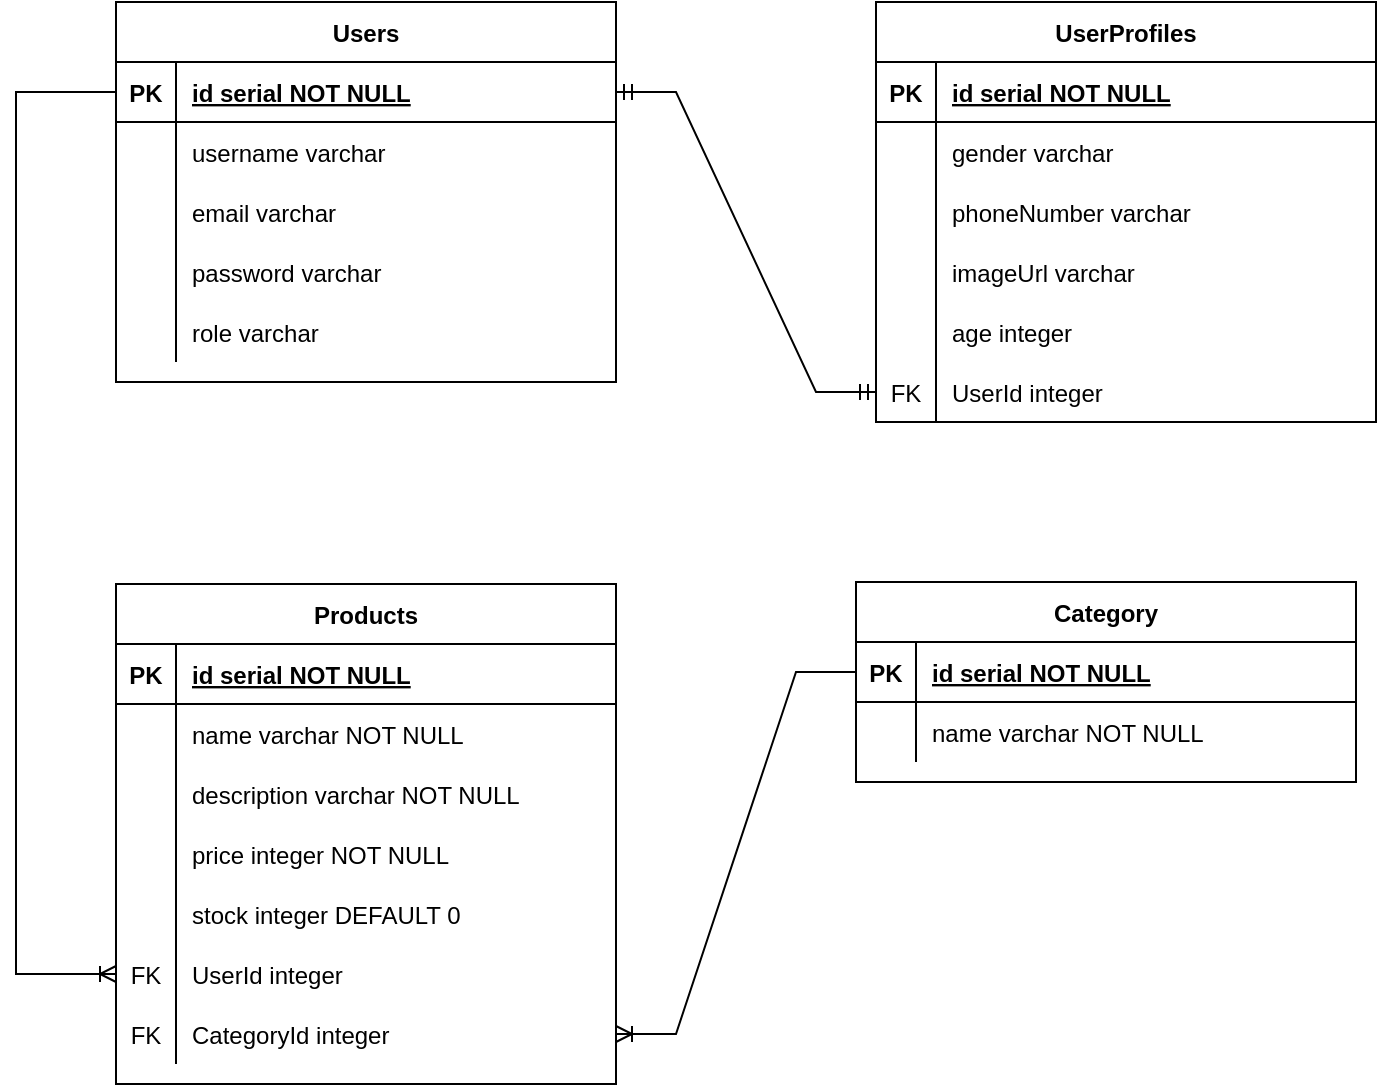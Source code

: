 <mxfile version="20.3.0" type="device"><diagram id="R2lEEEUBdFMjLlhIrx00" name="Page-1"><mxGraphModel dx="1554" dy="766" grid="1" gridSize="10" guides="1" tooltips="1" connect="1" arrows="1" fold="1" page="1" pageScale="1" pageWidth="850" pageHeight="1100" math="0" shadow="0" extFonts="Permanent Marker^https://fonts.googleapis.com/css?family=Permanent+Marker"><root><mxCell id="0"/><mxCell id="1" parent="0"/><mxCell id="C-vyLk0tnHw3VtMMgP7b-23" value="Users" style="shape=table;startSize=30;container=1;collapsible=1;childLayout=tableLayout;fixedRows=1;rowLines=0;fontStyle=1;align=center;resizeLast=1;" parent="1" vertex="1"><mxGeometry x="120" y="120" width="250" height="190" as="geometry"/></mxCell><mxCell id="C-vyLk0tnHw3VtMMgP7b-24" value="" style="shape=partialRectangle;collapsible=0;dropTarget=0;pointerEvents=0;fillColor=none;points=[[0,0.5],[1,0.5]];portConstraint=eastwest;top=0;left=0;right=0;bottom=1;" parent="C-vyLk0tnHw3VtMMgP7b-23" vertex="1"><mxGeometry y="30" width="250" height="30" as="geometry"/></mxCell><mxCell id="C-vyLk0tnHw3VtMMgP7b-25" value="PK" style="shape=partialRectangle;overflow=hidden;connectable=0;fillColor=none;top=0;left=0;bottom=0;right=0;fontStyle=1;" parent="C-vyLk0tnHw3VtMMgP7b-24" vertex="1"><mxGeometry width="30" height="30" as="geometry"><mxRectangle width="30" height="30" as="alternateBounds"/></mxGeometry></mxCell><mxCell id="C-vyLk0tnHw3VtMMgP7b-26" value="id serial NOT NULL " style="shape=partialRectangle;overflow=hidden;connectable=0;fillColor=none;top=0;left=0;bottom=0;right=0;align=left;spacingLeft=6;fontStyle=5;" parent="C-vyLk0tnHw3VtMMgP7b-24" vertex="1"><mxGeometry x="30" width="220" height="30" as="geometry"><mxRectangle width="220" height="30" as="alternateBounds"/></mxGeometry></mxCell><mxCell id="C-vyLk0tnHw3VtMMgP7b-27" value="" style="shape=partialRectangle;collapsible=0;dropTarget=0;pointerEvents=0;fillColor=none;points=[[0,0.5],[1,0.5]];portConstraint=eastwest;top=0;left=0;right=0;bottom=0;" parent="C-vyLk0tnHw3VtMMgP7b-23" vertex="1"><mxGeometry y="60" width="250" height="30" as="geometry"/></mxCell><mxCell id="C-vyLk0tnHw3VtMMgP7b-28" value="" style="shape=partialRectangle;overflow=hidden;connectable=0;fillColor=none;top=0;left=0;bottom=0;right=0;" parent="C-vyLk0tnHw3VtMMgP7b-27" vertex="1"><mxGeometry width="30" height="30" as="geometry"><mxRectangle width="30" height="30" as="alternateBounds"/></mxGeometry></mxCell><mxCell id="C-vyLk0tnHw3VtMMgP7b-29" value="username varchar" style="shape=partialRectangle;overflow=hidden;connectable=0;fillColor=none;top=0;left=0;bottom=0;right=0;align=left;spacingLeft=6;" parent="C-vyLk0tnHw3VtMMgP7b-27" vertex="1"><mxGeometry x="30" width="220" height="30" as="geometry"><mxRectangle width="220" height="30" as="alternateBounds"/></mxGeometry></mxCell><mxCell id="-gdocYgH8SQRp1aRCTGm-1" value="" style="shape=partialRectangle;collapsible=0;dropTarget=0;pointerEvents=0;fillColor=none;points=[[0,0.5],[1,0.5]];portConstraint=eastwest;top=0;left=0;right=0;bottom=0;" parent="C-vyLk0tnHw3VtMMgP7b-23" vertex="1"><mxGeometry y="90" width="250" height="30" as="geometry"/></mxCell><mxCell id="-gdocYgH8SQRp1aRCTGm-2" value="" style="shape=partialRectangle;overflow=hidden;connectable=0;fillColor=none;top=0;left=0;bottom=0;right=0;" parent="-gdocYgH8SQRp1aRCTGm-1" vertex="1"><mxGeometry width="30" height="30" as="geometry"><mxRectangle width="30" height="30" as="alternateBounds"/></mxGeometry></mxCell><mxCell id="-gdocYgH8SQRp1aRCTGm-3" value="email varchar" style="shape=partialRectangle;overflow=hidden;connectable=0;fillColor=none;top=0;left=0;bottom=0;right=0;align=left;spacingLeft=6;" parent="-gdocYgH8SQRp1aRCTGm-1" vertex="1"><mxGeometry x="30" width="220" height="30" as="geometry"><mxRectangle width="220" height="30" as="alternateBounds"/></mxGeometry></mxCell><mxCell id="-gdocYgH8SQRp1aRCTGm-4" value="" style="shape=partialRectangle;collapsible=0;dropTarget=0;pointerEvents=0;fillColor=none;points=[[0,0.5],[1,0.5]];portConstraint=eastwest;top=0;left=0;right=0;bottom=0;" parent="C-vyLk0tnHw3VtMMgP7b-23" vertex="1"><mxGeometry y="120" width="250" height="30" as="geometry"/></mxCell><mxCell id="-gdocYgH8SQRp1aRCTGm-5" value="" style="shape=partialRectangle;overflow=hidden;connectable=0;fillColor=none;top=0;left=0;bottom=0;right=0;" parent="-gdocYgH8SQRp1aRCTGm-4" vertex="1"><mxGeometry width="30" height="30" as="geometry"><mxRectangle width="30" height="30" as="alternateBounds"/></mxGeometry></mxCell><mxCell id="-gdocYgH8SQRp1aRCTGm-6" value="password varchar" style="shape=partialRectangle;overflow=hidden;connectable=0;fillColor=none;top=0;left=0;bottom=0;right=0;align=left;spacingLeft=6;" parent="-gdocYgH8SQRp1aRCTGm-4" vertex="1"><mxGeometry x="30" width="220" height="30" as="geometry"><mxRectangle width="220" height="30" as="alternateBounds"/></mxGeometry></mxCell><mxCell id="-gdocYgH8SQRp1aRCTGm-7" value="" style="shape=partialRectangle;collapsible=0;dropTarget=0;pointerEvents=0;fillColor=none;points=[[0,0.5],[1,0.5]];portConstraint=eastwest;top=0;left=0;right=0;bottom=0;" parent="C-vyLk0tnHw3VtMMgP7b-23" vertex="1"><mxGeometry y="150" width="250" height="30" as="geometry"/></mxCell><mxCell id="-gdocYgH8SQRp1aRCTGm-8" value="" style="shape=partialRectangle;overflow=hidden;connectable=0;fillColor=none;top=0;left=0;bottom=0;right=0;" parent="-gdocYgH8SQRp1aRCTGm-7" vertex="1"><mxGeometry width="30" height="30" as="geometry"><mxRectangle width="30" height="30" as="alternateBounds"/></mxGeometry></mxCell><mxCell id="-gdocYgH8SQRp1aRCTGm-9" value="role varchar" style="shape=partialRectangle;overflow=hidden;connectable=0;fillColor=none;top=0;left=0;bottom=0;right=0;align=left;spacingLeft=6;" parent="-gdocYgH8SQRp1aRCTGm-7" vertex="1"><mxGeometry x="30" width="220" height="30" as="geometry"><mxRectangle width="220" height="30" as="alternateBounds"/></mxGeometry></mxCell><mxCell id="-gdocYgH8SQRp1aRCTGm-10" value="UserProfiles" style="shape=table;startSize=30;container=1;collapsible=1;childLayout=tableLayout;fixedRows=1;rowLines=0;fontStyle=1;align=center;resizeLast=1;" parent="1" vertex="1"><mxGeometry x="500" y="120" width="250" height="210" as="geometry"/></mxCell><mxCell id="-gdocYgH8SQRp1aRCTGm-11" value="" style="shape=partialRectangle;collapsible=0;dropTarget=0;pointerEvents=0;fillColor=none;points=[[0,0.5],[1,0.5]];portConstraint=eastwest;top=0;left=0;right=0;bottom=1;" parent="-gdocYgH8SQRp1aRCTGm-10" vertex="1"><mxGeometry y="30" width="250" height="30" as="geometry"/></mxCell><mxCell id="-gdocYgH8SQRp1aRCTGm-12" value="PK" style="shape=partialRectangle;overflow=hidden;connectable=0;fillColor=none;top=0;left=0;bottom=0;right=0;fontStyle=1;" parent="-gdocYgH8SQRp1aRCTGm-11" vertex="1"><mxGeometry width="30" height="30" as="geometry"><mxRectangle width="30" height="30" as="alternateBounds"/></mxGeometry></mxCell><mxCell id="-gdocYgH8SQRp1aRCTGm-13" value="id serial NOT NULL " style="shape=partialRectangle;overflow=hidden;connectable=0;fillColor=none;top=0;left=0;bottom=0;right=0;align=left;spacingLeft=6;fontStyle=5;" parent="-gdocYgH8SQRp1aRCTGm-11" vertex="1"><mxGeometry x="30" width="220" height="30" as="geometry"><mxRectangle width="220" height="30" as="alternateBounds"/></mxGeometry></mxCell><mxCell id="-gdocYgH8SQRp1aRCTGm-14" value="" style="shape=partialRectangle;collapsible=0;dropTarget=0;pointerEvents=0;fillColor=none;points=[[0,0.5],[1,0.5]];portConstraint=eastwest;top=0;left=0;right=0;bottom=0;" parent="-gdocYgH8SQRp1aRCTGm-10" vertex="1"><mxGeometry y="60" width="250" height="30" as="geometry"/></mxCell><mxCell id="-gdocYgH8SQRp1aRCTGm-15" value="" style="shape=partialRectangle;overflow=hidden;connectable=0;fillColor=none;top=0;left=0;bottom=0;right=0;" parent="-gdocYgH8SQRp1aRCTGm-14" vertex="1"><mxGeometry width="30" height="30" as="geometry"><mxRectangle width="30" height="30" as="alternateBounds"/></mxGeometry></mxCell><mxCell id="-gdocYgH8SQRp1aRCTGm-16" value="gender varchar" style="shape=partialRectangle;overflow=hidden;connectable=0;fillColor=none;top=0;left=0;bottom=0;right=0;align=left;spacingLeft=6;" parent="-gdocYgH8SQRp1aRCTGm-14" vertex="1"><mxGeometry x="30" width="220" height="30" as="geometry"><mxRectangle width="220" height="30" as="alternateBounds"/></mxGeometry></mxCell><mxCell id="-gdocYgH8SQRp1aRCTGm-17" value="" style="shape=partialRectangle;collapsible=0;dropTarget=0;pointerEvents=0;fillColor=none;points=[[0,0.5],[1,0.5]];portConstraint=eastwest;top=0;left=0;right=0;bottom=0;" parent="-gdocYgH8SQRp1aRCTGm-10" vertex="1"><mxGeometry y="90" width="250" height="30" as="geometry"/></mxCell><mxCell id="-gdocYgH8SQRp1aRCTGm-18" value="" style="shape=partialRectangle;overflow=hidden;connectable=0;fillColor=none;top=0;left=0;bottom=0;right=0;" parent="-gdocYgH8SQRp1aRCTGm-17" vertex="1"><mxGeometry width="30" height="30" as="geometry"><mxRectangle width="30" height="30" as="alternateBounds"/></mxGeometry></mxCell><mxCell id="-gdocYgH8SQRp1aRCTGm-19" value="phoneNumber varchar" style="shape=partialRectangle;overflow=hidden;connectable=0;fillColor=none;top=0;left=0;bottom=0;right=0;align=left;spacingLeft=6;" parent="-gdocYgH8SQRp1aRCTGm-17" vertex="1"><mxGeometry x="30" width="220" height="30" as="geometry"><mxRectangle width="220" height="30" as="alternateBounds"/></mxGeometry></mxCell><mxCell id="-gdocYgH8SQRp1aRCTGm-20" value="" style="shape=partialRectangle;collapsible=0;dropTarget=0;pointerEvents=0;fillColor=none;points=[[0,0.5],[1,0.5]];portConstraint=eastwest;top=0;left=0;right=0;bottom=0;" parent="-gdocYgH8SQRp1aRCTGm-10" vertex="1"><mxGeometry y="120" width="250" height="30" as="geometry"/></mxCell><mxCell id="-gdocYgH8SQRp1aRCTGm-21" value="" style="shape=partialRectangle;overflow=hidden;connectable=0;fillColor=none;top=0;left=0;bottom=0;right=0;" parent="-gdocYgH8SQRp1aRCTGm-20" vertex="1"><mxGeometry width="30" height="30" as="geometry"><mxRectangle width="30" height="30" as="alternateBounds"/></mxGeometry></mxCell><mxCell id="-gdocYgH8SQRp1aRCTGm-22" value="imageUrl varchar" style="shape=partialRectangle;overflow=hidden;connectable=0;fillColor=none;top=0;left=0;bottom=0;right=0;align=left;spacingLeft=6;" parent="-gdocYgH8SQRp1aRCTGm-20" vertex="1"><mxGeometry x="30" width="220" height="30" as="geometry"><mxRectangle width="220" height="30" as="alternateBounds"/></mxGeometry></mxCell><mxCell id="-gdocYgH8SQRp1aRCTGm-45" value="" style="shape=partialRectangle;collapsible=0;dropTarget=0;pointerEvents=0;fillColor=none;points=[[0,0.5],[1,0.5]];portConstraint=eastwest;top=0;left=0;right=0;bottom=0;" parent="-gdocYgH8SQRp1aRCTGm-10" vertex="1"><mxGeometry y="150" width="250" height="30" as="geometry"/></mxCell><mxCell id="-gdocYgH8SQRp1aRCTGm-46" value="" style="shape=partialRectangle;overflow=hidden;connectable=0;fillColor=none;top=0;left=0;bottom=0;right=0;" parent="-gdocYgH8SQRp1aRCTGm-45" vertex="1"><mxGeometry width="30" height="30" as="geometry"><mxRectangle width="30" height="30" as="alternateBounds"/></mxGeometry></mxCell><mxCell id="-gdocYgH8SQRp1aRCTGm-47" value="age integer" style="shape=partialRectangle;overflow=hidden;connectable=0;fillColor=none;top=0;left=0;bottom=0;right=0;align=left;spacingLeft=6;" parent="-gdocYgH8SQRp1aRCTGm-45" vertex="1"><mxGeometry x="30" width="220" height="30" as="geometry"><mxRectangle width="220" height="30" as="alternateBounds"/></mxGeometry></mxCell><mxCell id="-gdocYgH8SQRp1aRCTGm-26" value="" style="shape=partialRectangle;collapsible=0;dropTarget=0;pointerEvents=0;fillColor=none;points=[[0,0.5],[1,0.5]];portConstraint=eastwest;top=0;left=0;right=0;bottom=0;" parent="-gdocYgH8SQRp1aRCTGm-10" vertex="1"><mxGeometry y="180" width="250" height="30" as="geometry"/></mxCell><mxCell id="-gdocYgH8SQRp1aRCTGm-27" value="FK" style="shape=partialRectangle;overflow=hidden;connectable=0;fillColor=none;top=0;left=0;bottom=0;right=0;" parent="-gdocYgH8SQRp1aRCTGm-26" vertex="1"><mxGeometry width="30" height="30" as="geometry"><mxRectangle width="30" height="30" as="alternateBounds"/></mxGeometry></mxCell><mxCell id="-gdocYgH8SQRp1aRCTGm-28" value="UserId integer" style="shape=partialRectangle;overflow=hidden;connectable=0;fillColor=none;top=0;left=0;bottom=0;right=0;align=left;spacingLeft=6;" parent="-gdocYgH8SQRp1aRCTGm-26" vertex="1"><mxGeometry x="30" width="220" height="30" as="geometry"><mxRectangle width="220" height="30" as="alternateBounds"/></mxGeometry></mxCell><mxCell id="-gdocYgH8SQRp1aRCTGm-29" value="Products" style="shape=table;startSize=30;container=1;collapsible=1;childLayout=tableLayout;fixedRows=1;rowLines=0;fontStyle=1;align=center;resizeLast=1;" parent="1" vertex="1"><mxGeometry x="120" y="411" width="250" height="250" as="geometry"/></mxCell><mxCell id="-gdocYgH8SQRp1aRCTGm-30" value="" style="shape=partialRectangle;collapsible=0;dropTarget=0;pointerEvents=0;fillColor=none;points=[[0,0.5],[1,0.5]];portConstraint=eastwest;top=0;left=0;right=0;bottom=1;" parent="-gdocYgH8SQRp1aRCTGm-29" vertex="1"><mxGeometry y="30" width="250" height="30" as="geometry"/></mxCell><mxCell id="-gdocYgH8SQRp1aRCTGm-31" value="PK" style="shape=partialRectangle;overflow=hidden;connectable=0;fillColor=none;top=0;left=0;bottom=0;right=0;fontStyle=1;" parent="-gdocYgH8SQRp1aRCTGm-30" vertex="1"><mxGeometry width="30" height="30" as="geometry"><mxRectangle width="30" height="30" as="alternateBounds"/></mxGeometry></mxCell><mxCell id="-gdocYgH8SQRp1aRCTGm-32" value="id serial NOT NULL " style="shape=partialRectangle;overflow=hidden;connectable=0;fillColor=none;top=0;left=0;bottom=0;right=0;align=left;spacingLeft=6;fontStyle=5;" parent="-gdocYgH8SQRp1aRCTGm-30" vertex="1"><mxGeometry x="30" width="220" height="30" as="geometry"><mxRectangle width="220" height="30" as="alternateBounds"/></mxGeometry></mxCell><mxCell id="-gdocYgH8SQRp1aRCTGm-33" value="" style="shape=partialRectangle;collapsible=0;dropTarget=0;pointerEvents=0;fillColor=none;points=[[0,0.5],[1,0.5]];portConstraint=eastwest;top=0;left=0;right=0;bottom=0;" parent="-gdocYgH8SQRp1aRCTGm-29" vertex="1"><mxGeometry y="60" width="250" height="30" as="geometry"/></mxCell><mxCell id="-gdocYgH8SQRp1aRCTGm-34" value="" style="shape=partialRectangle;overflow=hidden;connectable=0;fillColor=none;top=0;left=0;bottom=0;right=0;" parent="-gdocYgH8SQRp1aRCTGm-33" vertex="1"><mxGeometry width="30" height="30" as="geometry"><mxRectangle width="30" height="30" as="alternateBounds"/></mxGeometry></mxCell><mxCell id="-gdocYgH8SQRp1aRCTGm-35" value="name varchar NOT NULL" style="shape=partialRectangle;overflow=hidden;connectable=0;fillColor=none;top=0;left=0;bottom=0;right=0;align=left;spacingLeft=6;" parent="-gdocYgH8SQRp1aRCTGm-33" vertex="1"><mxGeometry x="30" width="220" height="30" as="geometry"><mxRectangle width="220" height="30" as="alternateBounds"/></mxGeometry></mxCell><mxCell id="-gdocYgH8SQRp1aRCTGm-48" value="" style="shape=partialRectangle;collapsible=0;dropTarget=0;pointerEvents=0;fillColor=none;points=[[0,0.5],[1,0.5]];portConstraint=eastwest;top=0;left=0;right=0;bottom=0;" parent="-gdocYgH8SQRp1aRCTGm-29" vertex="1"><mxGeometry y="90" width="250" height="30" as="geometry"/></mxCell><mxCell id="-gdocYgH8SQRp1aRCTGm-49" value="" style="shape=partialRectangle;overflow=hidden;connectable=0;fillColor=none;top=0;left=0;bottom=0;right=0;" parent="-gdocYgH8SQRp1aRCTGm-48" vertex="1"><mxGeometry width="30" height="30" as="geometry"><mxRectangle width="30" height="30" as="alternateBounds"/></mxGeometry></mxCell><mxCell id="-gdocYgH8SQRp1aRCTGm-50" value="description varchar NOT NULL" style="shape=partialRectangle;overflow=hidden;connectable=0;fillColor=none;top=0;left=0;bottom=0;right=0;align=left;spacingLeft=6;" parent="-gdocYgH8SQRp1aRCTGm-48" vertex="1"><mxGeometry x="30" width="220" height="30" as="geometry"><mxRectangle width="220" height="30" as="alternateBounds"/></mxGeometry></mxCell><mxCell id="-gdocYgH8SQRp1aRCTGm-36" value="" style="shape=partialRectangle;collapsible=0;dropTarget=0;pointerEvents=0;fillColor=none;points=[[0,0.5],[1,0.5]];portConstraint=eastwest;top=0;left=0;right=0;bottom=0;" parent="-gdocYgH8SQRp1aRCTGm-29" vertex="1"><mxGeometry y="120" width="250" height="30" as="geometry"/></mxCell><mxCell id="-gdocYgH8SQRp1aRCTGm-37" value="" style="shape=partialRectangle;overflow=hidden;connectable=0;fillColor=none;top=0;left=0;bottom=0;right=0;" parent="-gdocYgH8SQRp1aRCTGm-36" vertex="1"><mxGeometry width="30" height="30" as="geometry"><mxRectangle width="30" height="30" as="alternateBounds"/></mxGeometry></mxCell><mxCell id="-gdocYgH8SQRp1aRCTGm-38" value="price integer NOT NULL" style="shape=partialRectangle;overflow=hidden;connectable=0;fillColor=none;top=0;left=0;bottom=0;right=0;align=left;spacingLeft=6;" parent="-gdocYgH8SQRp1aRCTGm-36" vertex="1"><mxGeometry x="30" width="220" height="30" as="geometry"><mxRectangle width="220" height="30" as="alternateBounds"/></mxGeometry></mxCell><mxCell id="-gdocYgH8SQRp1aRCTGm-84" value="" style="shape=partialRectangle;collapsible=0;dropTarget=0;pointerEvents=0;fillColor=none;points=[[0,0.5],[1,0.5]];portConstraint=eastwest;top=0;left=0;right=0;bottom=0;" parent="-gdocYgH8SQRp1aRCTGm-29" vertex="1"><mxGeometry y="150" width="250" height="30" as="geometry"/></mxCell><mxCell id="-gdocYgH8SQRp1aRCTGm-85" value="" style="shape=partialRectangle;overflow=hidden;connectable=0;fillColor=none;top=0;left=0;bottom=0;right=0;" parent="-gdocYgH8SQRp1aRCTGm-84" vertex="1"><mxGeometry width="30" height="30" as="geometry"><mxRectangle width="30" height="30" as="alternateBounds"/></mxGeometry></mxCell><mxCell id="-gdocYgH8SQRp1aRCTGm-86" value="stock integer DEFAULT 0" style="shape=partialRectangle;overflow=hidden;connectable=0;fillColor=none;top=0;left=0;bottom=0;right=0;align=left;spacingLeft=6;" parent="-gdocYgH8SQRp1aRCTGm-84" vertex="1"><mxGeometry x="30" width="220" height="30" as="geometry"><mxRectangle width="220" height="30" as="alternateBounds"/></mxGeometry></mxCell><mxCell id="-gdocYgH8SQRp1aRCTGm-42" value="" style="shape=partialRectangle;collapsible=0;dropTarget=0;pointerEvents=0;fillColor=none;points=[[0,0.5],[1,0.5]];portConstraint=eastwest;top=0;left=0;right=0;bottom=0;" parent="-gdocYgH8SQRp1aRCTGm-29" vertex="1"><mxGeometry y="180" width="250" height="30" as="geometry"/></mxCell><mxCell id="-gdocYgH8SQRp1aRCTGm-43" value="FK" style="shape=partialRectangle;overflow=hidden;connectable=0;fillColor=none;top=0;left=0;bottom=0;right=0;" parent="-gdocYgH8SQRp1aRCTGm-42" vertex="1"><mxGeometry width="30" height="30" as="geometry"><mxRectangle width="30" height="30" as="alternateBounds"/></mxGeometry></mxCell><mxCell id="-gdocYgH8SQRp1aRCTGm-44" value="UserId integer" style="shape=partialRectangle;overflow=hidden;connectable=0;fillColor=none;top=0;left=0;bottom=0;right=0;align=left;spacingLeft=6;" parent="-gdocYgH8SQRp1aRCTGm-42" vertex="1"><mxGeometry x="30" width="220" height="30" as="geometry"><mxRectangle width="220" height="30" as="alternateBounds"/></mxGeometry></mxCell><mxCell id="-gdocYgH8SQRp1aRCTGm-76" value="" style="shape=partialRectangle;collapsible=0;dropTarget=0;pointerEvents=0;fillColor=none;points=[[0,0.5],[1,0.5]];portConstraint=eastwest;top=0;left=0;right=0;bottom=0;" parent="-gdocYgH8SQRp1aRCTGm-29" vertex="1"><mxGeometry y="210" width="250" height="30" as="geometry"/></mxCell><mxCell id="-gdocYgH8SQRp1aRCTGm-77" value="FK" style="shape=partialRectangle;overflow=hidden;connectable=0;fillColor=none;top=0;left=0;bottom=0;right=0;" parent="-gdocYgH8SQRp1aRCTGm-76" vertex="1"><mxGeometry width="30" height="30" as="geometry"><mxRectangle width="30" height="30" as="alternateBounds"/></mxGeometry></mxCell><mxCell id="-gdocYgH8SQRp1aRCTGm-78" value="CategoryId integer" style="shape=partialRectangle;overflow=hidden;connectable=0;fillColor=none;top=0;left=0;bottom=0;right=0;align=left;spacingLeft=6;" parent="-gdocYgH8SQRp1aRCTGm-76" vertex="1"><mxGeometry x="30" width="220" height="30" as="geometry"><mxRectangle width="220" height="30" as="alternateBounds"/></mxGeometry></mxCell><mxCell id="-gdocYgH8SQRp1aRCTGm-51" value="Category" style="shape=table;startSize=30;container=1;collapsible=1;childLayout=tableLayout;fixedRows=1;rowLines=0;fontStyle=1;align=center;resizeLast=1;" parent="1" vertex="1"><mxGeometry x="490" y="410" width="250" height="100" as="geometry"/></mxCell><mxCell id="-gdocYgH8SQRp1aRCTGm-52" value="" style="shape=partialRectangle;collapsible=0;dropTarget=0;pointerEvents=0;fillColor=none;points=[[0,0.5],[1,0.5]];portConstraint=eastwest;top=0;left=0;right=0;bottom=1;" parent="-gdocYgH8SQRp1aRCTGm-51" vertex="1"><mxGeometry y="30" width="250" height="30" as="geometry"/></mxCell><mxCell id="-gdocYgH8SQRp1aRCTGm-53" value="PK" style="shape=partialRectangle;overflow=hidden;connectable=0;fillColor=none;top=0;left=0;bottom=0;right=0;fontStyle=1;" parent="-gdocYgH8SQRp1aRCTGm-52" vertex="1"><mxGeometry width="30" height="30" as="geometry"><mxRectangle width="30" height="30" as="alternateBounds"/></mxGeometry></mxCell><mxCell id="-gdocYgH8SQRp1aRCTGm-54" value="id serial NOT NULL " style="shape=partialRectangle;overflow=hidden;connectable=0;fillColor=none;top=0;left=0;bottom=0;right=0;align=left;spacingLeft=6;fontStyle=5;" parent="-gdocYgH8SQRp1aRCTGm-52" vertex="1"><mxGeometry x="30" width="220" height="30" as="geometry"><mxRectangle width="220" height="30" as="alternateBounds"/></mxGeometry></mxCell><mxCell id="-gdocYgH8SQRp1aRCTGm-55" value="" style="shape=partialRectangle;collapsible=0;dropTarget=0;pointerEvents=0;fillColor=none;points=[[0,0.5],[1,0.5]];portConstraint=eastwest;top=0;left=0;right=0;bottom=0;" parent="-gdocYgH8SQRp1aRCTGm-51" vertex="1"><mxGeometry y="60" width="250" height="30" as="geometry"/></mxCell><mxCell id="-gdocYgH8SQRp1aRCTGm-56" value="" style="shape=partialRectangle;overflow=hidden;connectable=0;fillColor=none;top=0;left=0;bottom=0;right=0;" parent="-gdocYgH8SQRp1aRCTGm-55" vertex="1"><mxGeometry width="30" height="30" as="geometry"><mxRectangle width="30" height="30" as="alternateBounds"/></mxGeometry></mxCell><mxCell id="-gdocYgH8SQRp1aRCTGm-57" value="name varchar NOT NULL" style="shape=partialRectangle;overflow=hidden;connectable=0;fillColor=none;top=0;left=0;bottom=0;right=0;align=left;spacingLeft=6;" parent="-gdocYgH8SQRp1aRCTGm-55" vertex="1"><mxGeometry x="30" width="220" height="30" as="geometry"><mxRectangle width="220" height="30" as="alternateBounds"/></mxGeometry></mxCell><mxCell id="-gdocYgH8SQRp1aRCTGm-79" value="" style="edgeStyle=entityRelationEdgeStyle;fontSize=12;html=1;endArrow=ERmandOne;startArrow=ERmandOne;rounded=0;exitX=1;exitY=0.5;exitDx=0;exitDy=0;entryX=0;entryY=0.5;entryDx=0;entryDy=0;" parent="1" source="C-vyLk0tnHw3VtMMgP7b-24" target="-gdocYgH8SQRp1aRCTGm-26" edge="1"><mxGeometry width="100" height="100" relative="1" as="geometry"><mxPoint x="540" y="460" as="sourcePoint"/><mxPoint x="640" y="360" as="targetPoint"/></mxGeometry></mxCell><mxCell id="-gdocYgH8SQRp1aRCTGm-81" value="" style="edgeStyle=orthogonalEdgeStyle;fontSize=12;html=1;endArrow=ERoneToMany;rounded=0;entryX=0;entryY=0.5;entryDx=0;entryDy=0;exitX=0;exitY=0.5;exitDx=0;exitDy=0;" parent="1" source="C-vyLk0tnHw3VtMMgP7b-24" target="-gdocYgH8SQRp1aRCTGm-42" edge="1"><mxGeometry width="100" height="100" relative="1" as="geometry"><mxPoint x="80" y="340" as="sourcePoint"/><mxPoint x="640" y="360" as="targetPoint"/><Array as="points"><mxPoint x="70" y="165"/><mxPoint x="70" y="606"/></Array></mxGeometry></mxCell><mxCell id="-gdocYgH8SQRp1aRCTGm-83" value="" style="edgeStyle=entityRelationEdgeStyle;fontSize=12;html=1;endArrow=ERoneToMany;rounded=0;exitX=0;exitY=0.5;exitDx=0;exitDy=0;entryX=1;entryY=0.5;entryDx=0;entryDy=0;" parent="1" source="-gdocYgH8SQRp1aRCTGm-52" target="-gdocYgH8SQRp1aRCTGm-76" edge="1"><mxGeometry width="100" height="100" relative="1" as="geometry"><mxPoint x="540" y="460" as="sourcePoint"/><mxPoint x="640" y="360" as="targetPoint"/></mxGeometry></mxCell></root></mxGraphModel></diagram></mxfile>